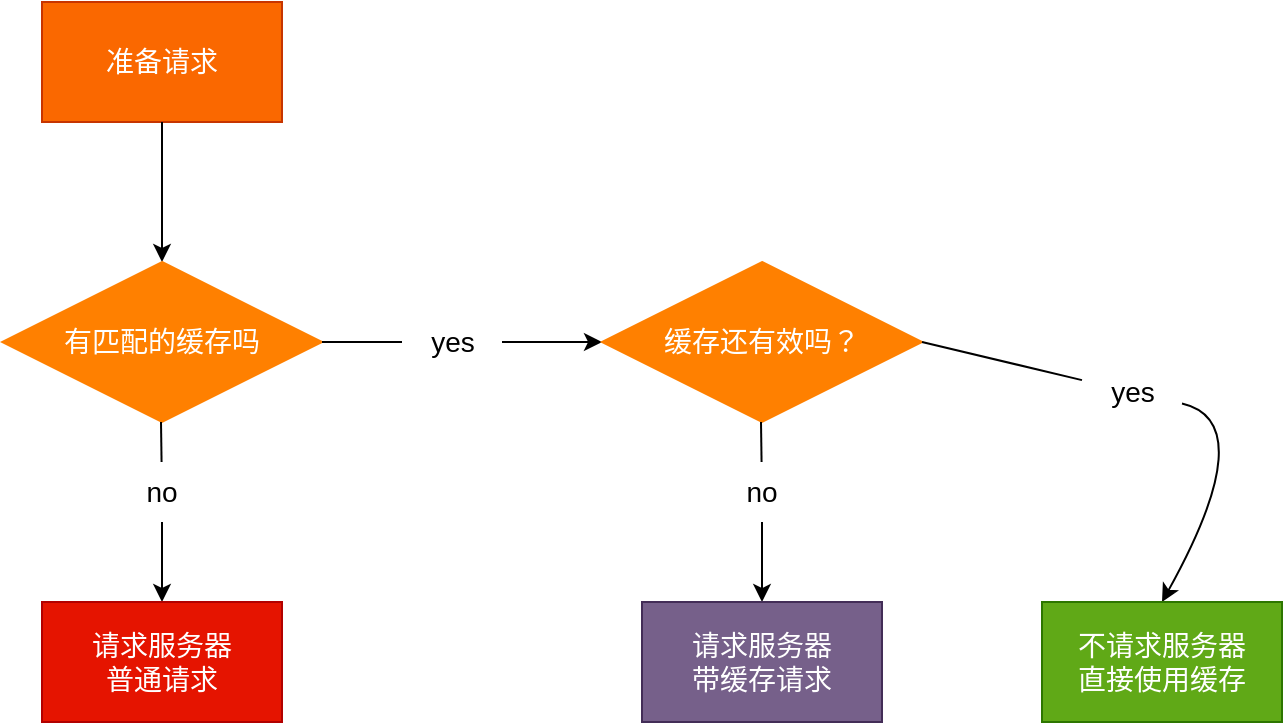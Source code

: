 <mxfile>
    <diagram id="m1VdqpOgQNLDK9On5Nq-" name="第 1 页">
        <mxGraphModel dx="857" dy="667" grid="0" gridSize="10" guides="1" tooltips="1" connect="1" arrows="1" fold="1" page="0" pageScale="1" pageWidth="827" pageHeight="1169" math="0" shadow="0">
            <root>
                <mxCell id="0"/>
                <mxCell id="1" parent="0"/>
                <mxCell id="5" value="&lt;font style=&quot;font-size: 14px;&quot; color=&quot;#ffffff&quot;&gt;准备请求&lt;/font&gt;" style="rounded=0;whiteSpace=wrap;html=1;labelBorderColor=none;strokeColor=#C73500;fillColor=#fa6800;fontColor=#000000;" parent="1" vertex="1">
                    <mxGeometry x="160" y="80" width="120" height="60" as="geometry"/>
                </mxCell>
                <mxCell id="6" value="" style="endArrow=classic;html=1;fontSize=14;fontColor=#FFFFFF;" parent="1" edge="1">
                    <mxGeometry width="50" height="50" relative="1" as="geometry">
                        <mxPoint x="220" y="140" as="sourcePoint"/>
                        <mxPoint x="220" y="210" as="targetPoint"/>
                    </mxGeometry>
                </mxCell>
                <mxCell id="7" value="有匹配的缓存吗" style="rhombus;whiteSpace=wrap;html=1;labelBorderColor=none;strokeColor=#FF8000;fontSize=14;fontColor=#FFFFFF;fillColor=#FF8000;" parent="1" vertex="1">
                    <mxGeometry x="140" y="210" width="160" height="80" as="geometry"/>
                </mxCell>
                <mxCell id="9" value="" style="endArrow=classic;html=1;fontSize=14;fontColor=#FFFFFF;startArrow=none;" parent="1" source="10" edge="1">
                    <mxGeometry width="50" height="50" relative="1" as="geometry">
                        <mxPoint x="219.5" y="290" as="sourcePoint"/>
                        <mxPoint x="220" y="380" as="targetPoint"/>
                    </mxGeometry>
                </mxCell>
                <mxCell id="11" value="" style="endArrow=none;html=1;fontSize=14;fontColor=#FFFFFF;" parent="1" target="10" edge="1">
                    <mxGeometry width="50" height="50" relative="1" as="geometry">
                        <mxPoint x="219.5" y="290" as="sourcePoint"/>
                        <mxPoint x="219.5" y="360" as="targetPoint"/>
                    </mxGeometry>
                </mxCell>
                <mxCell id="10" value="&lt;font color=&quot;#000000&quot;&gt;no&lt;/font&gt;" style="text;html=1;strokeColor=none;fillColor=none;align=center;verticalAlign=middle;whiteSpace=wrap;rounded=0;labelBorderColor=none;fontSize=14;fontColor=#FFFFFF;" parent="1" vertex="1">
                    <mxGeometry x="190" y="310" width="60" height="30" as="geometry"/>
                </mxCell>
                <mxCell id="12" value="&lt;font color=&quot;#ffffff&quot;&gt;&lt;span style=&quot;font-size: 14px;&quot;&gt;请求服务器&lt;br&gt;普通请求&lt;br&gt;&lt;/span&gt;&lt;/font&gt;" style="rounded=0;whiteSpace=wrap;html=1;labelBorderColor=none;strokeColor=#B20000;fillColor=#e51400;fontColor=#ffffff;" parent="1" vertex="1">
                    <mxGeometry x="160" y="380" width="120" height="60" as="geometry"/>
                </mxCell>
                <mxCell id="14" value="" style="endArrow=classic;html=1;fontSize=14;fontColor=#FFFFFF;startArrow=none;" parent="1" source="15" edge="1">
                    <mxGeometry width="50" height="50" relative="1" as="geometry">
                        <mxPoint x="300" y="250" as="sourcePoint"/>
                        <mxPoint x="440" y="250" as="targetPoint"/>
                    </mxGeometry>
                </mxCell>
                <mxCell id="16" value="" style="endArrow=none;html=1;fontSize=14;fontColor=#FFFFFF;" parent="1" target="15" edge="1">
                    <mxGeometry width="50" height="50" relative="1" as="geometry">
                        <mxPoint x="300" y="250" as="sourcePoint"/>
                        <mxPoint x="440" y="250" as="targetPoint"/>
                    </mxGeometry>
                </mxCell>
                <mxCell id="15" value="yes" style="text;html=1;align=center;verticalAlign=middle;resizable=0;points=[];autosize=1;strokeColor=none;fillColor=none;fontSize=14;fontColor=#000000;" parent="1" vertex="1">
                    <mxGeometry x="340" y="235" width="50" height="30" as="geometry"/>
                </mxCell>
                <mxCell id="17" value="缓存还有效吗？" style="rhombus;whiteSpace=wrap;html=1;labelBorderColor=none;strokeColor=#FF8000;fontSize=14;fontColor=#FFFFFF;fillColor=#FF8000;" parent="1" vertex="1">
                    <mxGeometry x="440" y="210" width="160" height="80" as="geometry"/>
                </mxCell>
                <mxCell id="21" value="" style="endArrow=classic;html=1;fontSize=14;fontColor=#FFFFFF;startArrow=none;" parent="1" source="23" edge="1">
                    <mxGeometry width="50" height="50" relative="1" as="geometry">
                        <mxPoint x="519.5" y="290" as="sourcePoint"/>
                        <mxPoint x="520" y="380" as="targetPoint"/>
                    </mxGeometry>
                </mxCell>
                <mxCell id="22" value="" style="endArrow=none;html=1;fontSize=14;fontColor=#FFFFFF;" parent="1" target="23" edge="1">
                    <mxGeometry width="50" height="50" relative="1" as="geometry">
                        <mxPoint x="519.5" y="290" as="sourcePoint"/>
                        <mxPoint x="519.5" y="360" as="targetPoint"/>
                    </mxGeometry>
                </mxCell>
                <mxCell id="23" value="&lt;font color=&quot;#000000&quot;&gt;no&lt;/font&gt;" style="text;html=1;strokeColor=none;fillColor=none;align=center;verticalAlign=middle;whiteSpace=wrap;rounded=0;labelBorderColor=none;fontSize=14;fontColor=#FFFFFF;" parent="1" vertex="1">
                    <mxGeometry x="490" y="310" width="60" height="30" as="geometry"/>
                </mxCell>
                <mxCell id="24" value="&lt;font color=&quot;#ffffff&quot;&gt;&lt;span style=&quot;font-size: 14px;&quot;&gt;请求服务器&lt;br&gt;带缓存请求&lt;br&gt;&lt;/span&gt;&lt;/font&gt;" style="rounded=0;whiteSpace=wrap;html=1;labelBorderColor=none;strokeColor=#432D57;fillColor=#76608a;fontColor=#ffffff;" parent="1" vertex="1">
                    <mxGeometry x="460" y="380" width="120" height="60" as="geometry"/>
                </mxCell>
                <mxCell id="25" value="" style="curved=1;endArrow=classic;html=1;fontSize=14;fontColor=#000000;startArrow=none;" parent="1" source="31" edge="1">
                    <mxGeometry width="50" height="50" relative="1" as="geometry">
                        <mxPoint x="600" y="250" as="sourcePoint"/>
                        <mxPoint x="720" y="380" as="targetPoint"/>
                        <Array as="points">
                            <mxPoint x="770" y="290"/>
                        </Array>
                    </mxGeometry>
                </mxCell>
                <mxCell id="30" value="&lt;font color=&quot;#ffffff&quot;&gt;&lt;span style=&quot;font-size: 14px;&quot;&gt;不请求服务器&lt;br&gt;直接使用缓存&lt;br&gt;&lt;/span&gt;&lt;/font&gt;" style="rounded=0;whiteSpace=wrap;html=1;labelBorderColor=none;strokeColor=#2D7600;fillColor=#60a917;fontColor=#ffffff;" parent="1" vertex="1">
                    <mxGeometry x="660" y="380" width="120" height="60" as="geometry"/>
                </mxCell>
                <mxCell id="32" value="" style="curved=1;endArrow=none;html=1;fontSize=14;fontColor=#000000;" parent="1" target="31" edge="1">
                    <mxGeometry width="50" height="50" relative="1" as="geometry">
                        <mxPoint x="600" y="250" as="sourcePoint"/>
                        <mxPoint x="720" y="380" as="targetPoint"/>
                        <Array as="points"/>
                    </mxGeometry>
                </mxCell>
                <mxCell id="31" value="yes" style="text;html=1;align=center;verticalAlign=middle;resizable=0;points=[];autosize=1;strokeColor=none;fillColor=none;fontSize=14;fontColor=#000000;" parent="1" vertex="1">
                    <mxGeometry x="680" y="260" width="50" height="30" as="geometry"/>
                </mxCell>
            </root>
        </mxGraphModel>
    </diagram>
    <diagram id="aoGX3NFs72oS_B2XKHhJ" name="第 2 页">
        <mxGraphModel dx="1257" dy="1067" grid="0" gridSize="10" guides="1" tooltips="1" connect="1" arrows="1" fold="1" page="0" pageScale="1" pageWidth="827" pageHeight="1169" math="0" shadow="0">
            <root>
                <mxCell id="0"/>
                <mxCell id="1" parent="0"/>
                <mxCell id="vIZW2UqK8FIFbixHzyCr-1" value="&lt;font color=&quot;#ffffff&quot;&gt;客户端&lt;/font&gt;" style="ellipse;whiteSpace=wrap;html=1;aspect=fixed;labelBackgroundColor=none;labelBorderColor=none;strokeColor=#2D7600;fontSize=14;fontColor=#ffffff;fillColor=#60a917;shadow=0;fillStyle=auto;fontFamily=Comic Sans MS;" parent="1" vertex="1">
                    <mxGeometry x="-146" y="-29" width="80" height="80" as="geometry"/>
                </mxCell>
                <mxCell id="vIZW2UqK8FIFbixHzyCr-2" value="" style="endArrow=none;html=1;fontFamily=Comic Sans MS;fontSize=14;fontColor=#FFFFFF;strokeWidth=2;" parent="1" edge="1">
                    <mxGeometry width="50" height="50" relative="1" as="geometry">
                        <mxPoint x="-104" y="480" as="sourcePoint"/>
                        <mxPoint x="-104.5" y="57" as="targetPoint"/>
                    </mxGeometry>
                </mxCell>
                <mxCell id="vIZW2UqK8FIFbixHzyCr-3" value="&lt;font color=&quot;#ffffff&quot;&gt;客户端&lt;/font&gt;" style="ellipse;whiteSpace=wrap;html=1;aspect=fixed;labelBackgroundColor=none;labelBorderColor=none;strokeColor=#006EAF;fontSize=14;fontColor=#ffffff;fillColor=#1ba1e2;shadow=0;fillStyle=auto;fontFamily=Comic Sans MS;" parent="1" vertex="1">
                    <mxGeometry x="10" y="-29" width="80" height="80" as="geometry"/>
                </mxCell>
                <mxCell id="vIZW2UqK8FIFbixHzyCr-4" value="" style="endArrow=none;html=1;fontFamily=Comic Sans MS;fontSize=14;fontColor=#FFFFFF;strokeWidth=2;" parent="1" edge="1">
                    <mxGeometry width="50" height="50" relative="1" as="geometry">
                        <mxPoint x="52" y="480" as="sourcePoint"/>
                        <mxPoint x="51.5" y="57" as="targetPoint"/>
                    </mxGeometry>
                </mxCell>
                <mxCell id="vIZW2UqK8FIFbixHzyCr-6" value="" style="endArrow=none;html=1;fontFamily=Comic Sans MS;fontSize=14;fontColor=#FFFFFF;strokeWidth=2;" parent="1" edge="1">
                    <mxGeometry width="50" height="50" relative="1" as="geometry">
                        <mxPoint x="370" y="480" as="sourcePoint"/>
                        <mxPoint x="372" y="50" as="targetPoint"/>
                    </mxGeometry>
                </mxCell>
                <mxCell id="vIZW2UqK8FIFbixHzyCr-7" value="服务器" style="rounded=0;whiteSpace=wrap;html=1;shadow=0;labelBackgroundColor=none;labelBorderColor=none;sketch=0;fillStyle=auto;strokeColor=#FF8000;fontFamily=Comic Sans MS;fontSize=14;fontColor=#FFFFFF;fillColor=#FF8000;" parent="1" vertex="1">
                    <mxGeometry x="310" y="-22.5" width="120" height="60" as="geometry"/>
                </mxCell>
                <mxCell id="vIZW2UqK8FIFbixHzyCr-8" value="" style="endArrow=classic;html=1;strokeWidth=2;fontFamily=Comic Sans MS;fontSize=14;fontColor=#FFFFFF;" parent="1" edge="1">
                    <mxGeometry width="50" height="50" relative="1" as="geometry">
                        <mxPoint x="50" y="120" as="sourcePoint"/>
                        <mxPoint x="370" y="120" as="targetPoint"/>
                    </mxGeometry>
                </mxCell>
                <mxCell id="vIZW2UqK8FIFbixHzyCr-9" value="&lt;font color=&quot;#000000&quot;&gt;没有缓存，普通请求&lt;/font&gt;" style="text;html=1;align=center;verticalAlign=middle;resizable=0;points=[];autosize=1;strokeColor=none;fillColor=none;fontSize=14;fontFamily=Comic Sans MS;fontColor=#FFFFFF;" parent="1" vertex="1">
                    <mxGeometry x="100" y="80" width="150" height="30" as="geometry"/>
                </mxCell>
                <mxCell id="vIZW2UqK8FIFbixHzyCr-10" value="" style="endArrow=classic;html=1;strokeWidth=2;fontFamily=Comic Sans MS;fontSize=14;fontColor=#000000;" parent="1" edge="1">
                    <mxGeometry width="50" height="50" relative="1" as="geometry">
                        <mxPoint x="370" y="240" as="sourcePoint"/>
                        <mxPoint x="50" y="240" as="targetPoint"/>
                    </mxGeometry>
                </mxCell>
                <mxCell id="vIZW2UqK8FIFbixHzyCr-11" value="&lt;div style=&quot;font-size: 13px;&quot;&gt;&lt;font style=&quot;font-size: 13px;&quot;&gt;Cache-Control: max-age-3600&lt;/font&gt;&lt;/div&gt;&lt;div style=&quot;font-size: 13px;&quot;&gt;&lt;font style=&quot;font-size: 13px;&quot;&gt;ETag: W/&quot;121-171CA289ebf&quot;&lt;/font&gt;&lt;/div&gt;&lt;div style=&quot;font-size: 13px;&quot;&gt;&lt;font style=&quot;font-size: 13px;&quot;&gt;Date: Tue Apr 16 2024 10:20:56 GMT&lt;/font&gt;&lt;/div&gt;&lt;div style=&quot;font-size: 13px;&quot;&gt;&lt;font style=&quot;font-size: 13px;&quot;&gt;Last-Modified: Tue Apr 16 2024 08:10:21 GMT&lt;/font&gt;&lt;/div&gt;" style="text;html=1;align=left;verticalAlign=middle;resizable=0;points=[];autosize=1;strokeColor=none;fillColor=none;fontSize=14;fontFamily=Comic Sans MS;fontColor=#000000;shadow=0;labelBackgroundColor=none;labelBorderColor=none;sketch=0;fillStyle=auto;" parent="1" vertex="1">
                    <mxGeometry x="65" y="160" width="310" height="80" as="geometry"/>
                </mxCell>
                <mxCell id="vIZW2UqK8FIFbixHzyCr-12" value="200 ok" style="text;html=1;align=center;verticalAlign=middle;resizable=0;points=[];autosize=1;strokeColor=none;fillColor=none;fontSize=13;fontFamily=Comic Sans MS;fontColor=#000000;" parent="1" vertex="1">
                    <mxGeometry x="180" y="240" width="70" height="30" as="geometry"/>
                </mxCell>
                <mxCell id="vIZW2UqK8FIFbixHzyCr-14" value="" style="rounded=1;whiteSpace=wrap;html=1;shadow=0;labelBackgroundColor=none;labelBorderColor=none;fillStyle=auto;fontFamily=Comic Sans MS;fontSize=13;direction=south;strokeWidth=2;glass=0;" parent="1" vertex="1">
                    <mxGeometry x="357" y="150" width="30" height="60" as="geometry"/>
                </mxCell>
                <mxCell id="vIZW2UqK8FIFbixHzyCr-15" value="处理请求" style="text;html=1;align=center;verticalAlign=middle;resizable=0;points=[];autosize=1;strokeColor=none;fillColor=none;fontSize=13;fontFamily=Comic Sans MS;fontColor=#000000;" parent="1" vertex="1">
                    <mxGeometry x="380" y="165" width="80" height="30" as="geometry"/>
                </mxCell>
                <mxCell id="vIZW2UqK8FIFbixHzyCr-16" value="" style="endArrow=classic;html=1;strokeWidth=2;fontFamily=Comic Sans MS;fontSize=13;fontColor=#000000;" parent="1" edge="1">
                    <mxGeometry width="50" height="50" relative="1" as="geometry">
                        <mxPoint x="50" y="280" as="sourcePoint"/>
                        <mxPoint x="-100" y="280" as="targetPoint"/>
                    </mxGeometry>
                </mxCell>
                <mxCell id="vIZW2UqK8FIFbixHzyCr-17" value="加入缓存" style="text;html=1;align=center;verticalAlign=middle;resizable=0;points=[];autosize=1;strokeColor=none;fillColor=none;fontSize=13;fontFamily=Comic Sans MS;fontColor=#000000;rounded=1;shadow=0;glass=0;labelBackgroundColor=none;labelBorderColor=none;sketch=0;fillStyle=auto;strokeWidth=2;" parent="1" vertex="1">
                    <mxGeometry x="-70" y="246" width="80" height="30" as="geometry"/>
                </mxCell>
                <mxCell id="vIZW2UqK8FIFbixHzyCr-18" value="" style="rounded=1;whiteSpace=wrap;html=1;shadow=0;labelBackgroundColor=none;labelBorderColor=none;fillStyle=auto;fontFamily=Comic Sans MS;fontSize=13;direction=south;strokeWidth=2;glass=0;" parent="1" vertex="1">
                    <mxGeometry x="-121" y="300" width="30" height="140" as="geometry"/>
                </mxCell>
                <mxCell id="vIZW2UqK8FIFbixHzyCr-19" value="" style="endArrow=classic;html=1;strokeWidth=2;fontFamily=Comic Sans MS;fontSize=13;fontColor=#000000;" parent="1" edge="1">
                    <mxGeometry width="50" height="50" relative="1" as="geometry">
                        <mxPoint x="50" y="318" as="sourcePoint"/>
                        <mxPoint x="-91" y="318" as="targetPoint"/>
                    </mxGeometry>
                </mxCell>
                <mxCell id="vIZW2UqK8FIFbixHzyCr-20" value="后续请求" style="text;html=1;align=center;verticalAlign=middle;resizable=0;points=[];autosize=1;strokeColor=none;fillColor=none;fontSize=13;fontFamily=Comic Sans MS;fontColor=#000000;rounded=1;shadow=0;glass=0;labelBackgroundColor=none;labelBorderColor=none;sketch=0;fillStyle=auto;strokeWidth=2;" parent="1" vertex="1">
                    <mxGeometry x="-61" y="290" width="80" height="30" as="geometry"/>
                </mxCell>
                <mxCell id="vIZW2UqK8FIFbixHzyCr-21" value="" style="endArrow=classic;html=1;strokeWidth=2;fontFamily=Comic Sans MS;fontSize=13;fontColor=#000000;" parent="1" edge="1">
                    <mxGeometry width="50" height="50" relative="1" as="geometry">
                        <mxPoint x="-90" y="354" as="sourcePoint"/>
                        <mxPoint x="50" y="354" as="targetPoint"/>
                    </mxGeometry>
                </mxCell>
                <mxCell id="vIZW2UqK8FIFbixHzyCr-22" value="从缓存中获取" style="text;html=1;align=center;verticalAlign=middle;resizable=0;points=[];autosize=1;strokeColor=none;fillColor=none;fontSize=13;fontFamily=Comic Sans MS;fontColor=#000000;" parent="1" vertex="1">
                    <mxGeometry x="-71" y="326" width="100" height="30" as="geometry"/>
                </mxCell>
                <mxCell id="vIZW2UqK8FIFbixHzyCr-26" value="" style="endArrow=classic;html=1;strokeWidth=2;fontFamily=Comic Sans MS;fontSize=13;fontColor=#000000;" parent="1" edge="1">
                    <mxGeometry width="50" height="50" relative="1" as="geometry">
                        <mxPoint x="50" y="388" as="sourcePoint"/>
                        <mxPoint x="-91" y="388" as="targetPoint"/>
                    </mxGeometry>
                </mxCell>
                <mxCell id="vIZW2UqK8FIFbixHzyCr-27" value="后续请求" style="text;html=1;align=center;verticalAlign=middle;resizable=0;points=[];autosize=1;strokeColor=none;fillColor=none;fontSize=13;fontFamily=Comic Sans MS;fontColor=#000000;rounded=1;shadow=0;glass=0;labelBackgroundColor=none;labelBorderColor=none;sketch=0;fillStyle=auto;strokeWidth=2;" parent="1" vertex="1">
                    <mxGeometry x="-61" y="360" width="80" height="30" as="geometry"/>
                </mxCell>
                <mxCell id="vIZW2UqK8FIFbixHzyCr-28" value="" style="endArrow=classic;html=1;strokeWidth=2;fontFamily=Comic Sans MS;fontSize=13;fontColor=#000000;" parent="1" edge="1">
                    <mxGeometry width="50" height="50" relative="1" as="geometry">
                        <mxPoint x="-90" y="420" as="sourcePoint"/>
                        <mxPoint x="50" y="420" as="targetPoint"/>
                    </mxGeometry>
                </mxCell>
                <mxCell id="vIZW2UqK8FIFbixHzyCr-29" value="从缓存中读取" style="text;html=1;align=center;verticalAlign=middle;resizable=0;points=[];autosize=1;strokeColor=none;fillColor=none;fontSize=13;fontFamily=Comic Sans MS;fontColor=#000000;rounded=1;shadow=0;glass=0;labelBackgroundColor=none;labelBorderColor=none;sketch=0;fillStyle=auto;strokeWidth=2;" parent="1" vertex="1">
                    <mxGeometry x="-71" y="393" width="100" height="30" as="geometry"/>
                </mxCell>
                <mxCell id="vIZW2UqK8FIFbixHzyCr-30" value="缓存的有效期" style="text;html=1;align=center;verticalAlign=middle;resizable=0;points=[];autosize=1;strokeColor=none;fillColor=none;fontSize=13;fontFamily=Comic Sans MS;fontColor=#000000;" parent="1" vertex="1">
                    <mxGeometry x="-221" y="340" width="100" height="30" as="geometry"/>
                </mxCell>
                <mxCell id="vIZW2UqK8FIFbixHzyCr-31" value="" style="endArrow=classic;html=1;strokeWidth=2;fontFamily=Comic Sans MS;fontSize=13;fontColor=#000000;" parent="1" edge="1">
                    <mxGeometry width="50" height="50" relative="1" as="geometry">
                        <mxPoint x="55" y="446" as="sourcePoint"/>
                        <mxPoint x="370" y="446" as="targetPoint"/>
                    </mxGeometry>
                </mxCell>
                <mxCell id="vIZW2UqK8FIFbixHzyCr-32" value="缓存失败" style="text;html=1;align=center;verticalAlign=middle;resizable=0;points=[];autosize=1;strokeColor=none;fillColor=none;fontSize=13;fontFamily=Comic Sans MS;fontColor=#000000;" parent="1" vertex="1">
                    <mxGeometry x="168" y="418" width="70" height="28" as="geometry"/>
                </mxCell>
                <mxCell id="vIZW2UqK8FIFbixHzyCr-33" value="此时不是普通请求，而是带缓存的请求" style="text;html=1;align=center;verticalAlign=middle;resizable=0;points=[];autosize=1;strokeColor=none;fillColor=none;fontSize=13;fontFamily=Comic Sans MS;fontColor=#000000;" parent="1" vertex="1">
                    <mxGeometry x="90" y="446" width="239" height="28" as="geometry"/>
                </mxCell>
            </root>
        </mxGraphModel>
    </diagram>
    <diagram id="U7O52fQQge7pJMN5Im6F" name="第 3 页">
        <mxGraphModel dx="1257" dy="1067" grid="0" gridSize="10" guides="1" tooltips="1" connect="1" arrows="1" fold="1" page="0" pageScale="1" pageWidth="827" pageHeight="1169" math="0" shadow="0">
            <root>
                <mxCell id="0"/>
                <mxCell id="1" parent="0"/>
                <mxCell id="xpK2wUTrN7mdVWj2I3Ce-1" value="&lt;font color=&quot;#ffffff&quot;&gt;客户端&lt;/font&gt;" style="ellipse;whiteSpace=wrap;html=1;aspect=fixed;labelBackgroundColor=none;labelBorderColor=none;strokeColor=#2D7600;fontSize=14;fontColor=#ffffff;fillColor=#60a917;shadow=0;fillStyle=auto;fontFamily=Comic Sans MS;" parent="1" vertex="1">
                    <mxGeometry x="-146" y="-29" width="80" height="80" as="geometry"/>
                </mxCell>
                <mxCell id="xpK2wUTrN7mdVWj2I3Ce-2" value="" style="endArrow=none;html=1;fontFamily=Comic Sans MS;fontSize=14;fontColor=#FFFFFF;strokeWidth=2;" parent="1" edge="1">
                    <mxGeometry width="50" height="50" relative="1" as="geometry">
                        <mxPoint x="-104" y="540" as="sourcePoint"/>
                        <mxPoint x="-104.5" y="57" as="targetPoint"/>
                    </mxGeometry>
                </mxCell>
                <mxCell id="xpK2wUTrN7mdVWj2I3Ce-3" value="&lt;font color=&quot;#ffffff&quot;&gt;客户端&lt;/font&gt;" style="ellipse;whiteSpace=wrap;html=1;aspect=fixed;labelBackgroundColor=none;labelBorderColor=none;strokeColor=#006EAF;fontSize=14;fontColor=#ffffff;fillColor=#1ba1e2;shadow=0;fillStyle=auto;fontFamily=Comic Sans MS;" parent="1" vertex="1">
                    <mxGeometry x="10" y="-29" width="80" height="80" as="geometry"/>
                </mxCell>
                <mxCell id="xpK2wUTrN7mdVWj2I3Ce-4" value="" style="endArrow=none;html=1;fontFamily=Comic Sans MS;fontSize=14;fontColor=#FFFFFF;strokeWidth=2;" parent="1" edge="1">
                    <mxGeometry width="50" height="50" relative="1" as="geometry">
                        <mxPoint x="52" y="540" as="sourcePoint"/>
                        <mxPoint x="51.5" y="57" as="targetPoint"/>
                    </mxGeometry>
                </mxCell>
                <mxCell id="xpK2wUTrN7mdVWj2I3Ce-5" value="" style="endArrow=none;html=1;fontFamily=Comic Sans MS;fontSize=14;fontColor=#FFFFFF;strokeWidth=2;startArrow=none;" parent="1" source="xpK2wUTrN7mdVWj2I3Ce-12" edge="1">
                    <mxGeometry width="50" height="50" relative="1" as="geometry">
                        <mxPoint x="370" y="480" as="sourcePoint"/>
                        <mxPoint x="372" y="50" as="targetPoint"/>
                    </mxGeometry>
                </mxCell>
                <mxCell id="xpK2wUTrN7mdVWj2I3Ce-6" value="服务器" style="rounded=0;whiteSpace=wrap;html=1;shadow=0;labelBackgroundColor=none;labelBorderColor=none;sketch=0;fillStyle=auto;strokeColor=#FF8000;fontFamily=Comic Sans MS;fontSize=14;fontColor=#FFFFFF;fillColor=#FF8000;" parent="1" vertex="1">
                    <mxGeometry x="310" y="-22.5" width="120" height="60" as="geometry"/>
                </mxCell>
                <mxCell id="xpK2wUTrN7mdVWj2I3Ce-7" value="" style="endArrow=classic;html=1;strokeWidth=2;fontFamily=Comic Sans MS;fontSize=14;fontColor=#FFFFFF;" parent="1" edge="1">
                    <mxGeometry width="50" height="50" relative="1" as="geometry">
                        <mxPoint x="49.5" y="79" as="sourcePoint"/>
                        <mxPoint x="369.5" y="79" as="targetPoint"/>
                    </mxGeometry>
                </mxCell>
                <mxCell id="xpK2wUTrN7mdVWj2I3Ce-8" value="&lt;font color=&quot;#000000&quot;&gt;没有缓存，普通请求&lt;/font&gt;" style="text;html=1;align=center;verticalAlign=middle;resizable=0;points=[];autosize=1;strokeColor=none;fillColor=none;fontSize=14;fontFamily=Comic Sans MS;fontColor=#FFFFFF;" parent="1" vertex="1">
                    <mxGeometry x="134" y="51" width="150" height="30" as="geometry"/>
                </mxCell>
                <mxCell id="xpK2wUTrN7mdVWj2I3Ce-9" value="" style="endArrow=classic;html=1;strokeWidth=2;fontFamily=Comic Sans MS;fontSize=14;fontColor=#000000;" parent="1" edge="1">
                    <mxGeometry width="50" height="50" relative="1" as="geometry">
                        <mxPoint x="369" y="164" as="sourcePoint"/>
                        <mxPoint x="49" y="164" as="targetPoint"/>
                    </mxGeometry>
                </mxCell>
                <mxCell id="xpK2wUTrN7mdVWj2I3Ce-10" value="&lt;div style=&quot;font-size: 13px;&quot;&gt;&lt;font face=&quot;Helvetica&quot; style=&quot;font-size: 13px;&quot;&gt;Cache-Control: max-age-3600&lt;/font&gt;&lt;/div&gt;&lt;div style=&quot;font-size: 13px;&quot;&gt;&lt;font face=&quot;Helvetica&quot; style=&quot;font-size: 13px;&quot;&gt;ETag: W/&quot;121-171CA289ebf&quot;&lt;/font&gt;&lt;/div&gt;&lt;div style=&quot;font-size: 13px;&quot;&gt;&lt;font face=&quot;Helvetica&quot; style=&quot;font-size: 13px;&quot;&gt;Date: Tue Apr 16 2024 10:20:56 GMT&lt;/font&gt;&lt;/div&gt;&lt;div style=&quot;font-size: 13px;&quot;&gt;&lt;font face=&quot;Helvetica&quot; style=&quot;font-size: 13px;&quot;&gt;Last-Modified: Tue Apr 16 2024 08:10:21 GMT&lt;/font&gt;&lt;/div&gt;" style="text;html=1;align=left;verticalAlign=middle;resizable=0;points=[];autosize=1;strokeColor=none;fillColor=none;fontSize=14;fontFamily=Comic Sans MS;fontColor=#000000;shadow=0;labelBackgroundColor=none;labelBorderColor=none;sketch=0;fillStyle=auto;" parent="1" vertex="1">
                    <mxGeometry x="64" y="86" width="285" height="77" as="geometry"/>
                </mxCell>
                <mxCell id="xpK2wUTrN7mdVWj2I3Ce-11" value="200 ok" style="text;html=1;align=center;verticalAlign=middle;resizable=0;points=[];autosize=1;strokeColor=none;fillColor=none;fontSize=13;fontFamily=Comic Sans MS;fontColor=#000000;" parent="1" vertex="1">
                    <mxGeometry x="168" y="164" width="70" height="30" as="geometry"/>
                </mxCell>
                <mxCell id="xpK2wUTrN7mdVWj2I3Ce-13" value="处理请求" style="text;html=1;align=center;verticalAlign=middle;resizable=0;points=[];autosize=1;strokeColor=none;fillColor=none;fontSize=13;fontFamily=Comic Sans MS;fontColor=#000000;" parent="1" vertex="1">
                    <mxGeometry x="388" y="103" width="80" height="30" as="geometry"/>
                </mxCell>
                <mxCell id="xpK2wUTrN7mdVWj2I3Ce-14" value="" style="endArrow=classic;html=1;strokeWidth=2;fontFamily=Comic Sans MS;fontSize=13;fontColor=#000000;" parent="1" edge="1">
                    <mxGeometry width="50" height="50" relative="1" as="geometry">
                        <mxPoint x="49" y="182" as="sourcePoint"/>
                        <mxPoint x="-101" y="182" as="targetPoint"/>
                    </mxGeometry>
                </mxCell>
                <mxCell id="xpK2wUTrN7mdVWj2I3Ce-15" value="加入缓存" style="text;html=1;align=center;verticalAlign=middle;resizable=0;points=[];autosize=1;strokeColor=none;fillColor=none;fontSize=13;fontFamily=Comic Sans MS;fontColor=#000000;rounded=1;shadow=0;glass=0;labelBackgroundColor=none;labelBorderColor=none;sketch=0;fillStyle=auto;strokeWidth=2;" parent="1" vertex="1">
                    <mxGeometry x="-66" y="157" width="80" height="30" as="geometry"/>
                </mxCell>
                <mxCell id="xpK2wUTrN7mdVWj2I3Ce-16" value="" style="rounded=1;whiteSpace=wrap;html=1;shadow=0;labelBackgroundColor=none;labelBorderColor=none;fillStyle=auto;fontFamily=Comic Sans MS;fontSize=13;direction=south;strokeWidth=2;glass=0;" parent="1" vertex="1">
                    <mxGeometry x="-121" y="194" width="30" height="66" as="geometry"/>
                </mxCell>
                <mxCell id="xpK2wUTrN7mdVWj2I3Ce-17" value="" style="endArrow=classic;html=1;strokeWidth=2;fontFamily=Comic Sans MS;fontSize=13;fontColor=#000000;" parent="1" edge="1">
                    <mxGeometry width="50" height="50" relative="1" as="geometry">
                        <mxPoint x="50" y="215" as="sourcePoint"/>
                        <mxPoint x="-91" y="215" as="targetPoint"/>
                    </mxGeometry>
                </mxCell>
                <mxCell id="xpK2wUTrN7mdVWj2I3Ce-18" value="后续请求" style="text;html=1;align=center;verticalAlign=middle;resizable=0;points=[];autosize=1;strokeColor=none;fillColor=none;fontSize=13;fontFamily=Comic Sans MS;fontColor=#000000;rounded=1;shadow=0;glass=0;labelBackgroundColor=none;labelBorderColor=none;sketch=0;fillStyle=auto;strokeWidth=2;" parent="1" vertex="1">
                    <mxGeometry x="-61" y="187" width="80" height="30" as="geometry"/>
                </mxCell>
                <mxCell id="xpK2wUTrN7mdVWj2I3Ce-19" value="" style="endArrow=classic;html=1;strokeWidth=2;fontFamily=Comic Sans MS;fontSize=13;fontColor=#000000;" parent="1" edge="1">
                    <mxGeometry width="50" height="50" relative="1" as="geometry">
                        <mxPoint x="-89" y="245" as="sourcePoint"/>
                        <mxPoint x="51" y="245" as="targetPoint"/>
                    </mxGeometry>
                </mxCell>
                <mxCell id="xpK2wUTrN7mdVWj2I3Ce-20" value="从缓存中获取" style="text;html=1;align=center;verticalAlign=middle;resizable=0;points=[];autosize=1;strokeColor=none;fillColor=none;fontSize=13;fontFamily=Comic Sans MS;fontColor=#000000;" parent="1" vertex="1">
                    <mxGeometry x="-70" y="217" width="100" height="30" as="geometry"/>
                </mxCell>
                <mxCell id="xpK2wUTrN7mdVWj2I3Ce-25" value="缓存的有效期" style="text;html=1;align=center;verticalAlign=middle;resizable=0;points=[];autosize=1;strokeColor=none;fillColor=none;fontSize=13;fontFamily=Comic Sans MS;fontColor=#000000;" parent="1" vertex="1">
                    <mxGeometry x="-215" y="212" width="100" height="30" as="geometry"/>
                </mxCell>
                <mxCell id="xpK2wUTrN7mdVWj2I3Ce-26" value="" style="endArrow=classic;html=1;strokeWidth=2;fontFamily=Comic Sans MS;fontSize=13;fontColor=#000000;" parent="1" edge="1">
                    <mxGeometry width="50" height="50" relative="1" as="geometry">
                        <mxPoint x="51.5" y="267" as="sourcePoint"/>
                        <mxPoint x="366.5" y="267" as="targetPoint"/>
                    </mxGeometry>
                </mxCell>
                <mxCell id="xpK2wUTrN7mdVWj2I3Ce-29" value="" style="endArrow=none;html=1;fontFamily=Comic Sans MS;fontSize=14;fontColor=#FFFFFF;strokeWidth=2;" parent="1" target="xpK2wUTrN7mdVWj2I3Ce-12" edge="1">
                    <mxGeometry width="50" height="50" relative="1" as="geometry">
                        <mxPoint x="370" y="540" as="sourcePoint"/>
                        <mxPoint x="372" y="50" as="targetPoint"/>
                    </mxGeometry>
                </mxCell>
                <mxCell id="xpK2wUTrN7mdVWj2I3Ce-12" value="" style="rounded=1;whiteSpace=wrap;html=1;shadow=0;labelBackgroundColor=none;labelBorderColor=none;fillStyle=auto;fontFamily=Comic Sans MS;fontSize=13;direction=south;strokeWidth=2;glass=0;" parent="1" vertex="1">
                    <mxGeometry x="355" y="92" width="30" height="60" as="geometry"/>
                </mxCell>
                <mxCell id="xpK2wUTrN7mdVWj2I3Ce-32" value="&lt;div&gt;&lt;font face=&quot;Helvetica&quot;&gt;If-Modified-Since: Tue Apr 16 2024 08:10:21 GMT&lt;/font&gt;&lt;/div&gt;&lt;div&gt;&lt;font face=&quot;Helvetica&quot;&gt;If-None-Match: W/&quot;121-171CA289ebf&quot;&lt;/font&gt;&lt;/div&gt;" style="text;html=1;align=left;verticalAlign=middle;resizable=0;points=[];autosize=1;strokeColor=none;fillColor=none;fontSize=13;fontFamily=Comic Sans MS;fontColor=#000000;" parent="1" vertex="1">
                    <mxGeometry x="59" y="224" width="305" height="44" as="geometry"/>
                </mxCell>
                <mxCell id="xpK2wUTrN7mdVWj2I3Ce-33" value="缓存失效" style="text;html=1;align=center;verticalAlign=middle;resizable=0;points=[];autosize=1;strokeColor=none;fillColor=none;fontSize=13;fontFamily=Helvetica;fontColor=#000000;" parent="1" vertex="1">
                    <mxGeometry x="171.5" y="264" width="70" height="28" as="geometry"/>
                </mxCell>
                <mxCell id="xpK2wUTrN7mdVWj2I3Ce-34" value="" style="endArrow=classic;html=1;strokeWidth=2;fontFamily=Comic Sans MS;fontSize=14;fontColor=#000000;" parent="1" edge="1">
                    <mxGeometry width="50" height="50" relative="1" as="geometry">
                        <mxPoint x="371.5" y="381" as="sourcePoint"/>
                        <mxPoint x="51.5" y="381" as="targetPoint"/>
                    </mxGeometry>
                </mxCell>
                <mxCell id="xpK2wUTrN7mdVWj2I3Ce-35" value="&lt;div style=&quot;font-size: 13px;&quot;&gt;&lt;font face=&quot;Helvetica&quot; style=&quot;font-size: 13px;&quot;&gt;Cache-Control: max-age-3600&lt;/font&gt;&lt;/div&gt;&lt;div style=&quot;font-size: 13px;&quot;&gt;&lt;font face=&quot;Helvetica&quot; style=&quot;font-size: 13px;&quot;&gt;ETag: W/&quot;121-171CA289ebf&quot;&lt;/font&gt;&lt;/div&gt;&lt;div style=&quot;font-size: 13px;&quot;&gt;&lt;font face=&quot;Helvetica&quot; style=&quot;font-size: 13px;&quot;&gt;Date: Tue Apr 16 2024 10:20:56 GMT&lt;/font&gt;&lt;/div&gt;&lt;div style=&quot;font-size: 13px;&quot;&gt;&lt;font face=&quot;Helvetica&quot; style=&quot;font-size: 13px;&quot;&gt;Last-Modified: Tue Apr 16 2024 08:10:21 GMT&lt;/font&gt;&lt;/div&gt;" style="text;html=1;align=left;verticalAlign=middle;resizable=0;points=[];autosize=1;strokeColor=none;fillColor=none;fontSize=14;fontFamily=Comic Sans MS;fontColor=#000000;shadow=0;labelBackgroundColor=none;labelBorderColor=none;sketch=0;fillStyle=auto;" parent="1" vertex="1">
                    <mxGeometry x="66.5" y="303" width="285" height="77" as="geometry"/>
                </mxCell>
                <mxCell id="xpK2wUTrN7mdVWj2I3Ce-36" value="304 Not&amp;nbsp;Modified（不会包含响应体）" style="text;html=1;align=center;verticalAlign=middle;resizable=0;points=[];autosize=1;strokeColor=none;fillColor=none;fontSize=13;fontFamily=Helvetica;fontColor=#000000;" parent="1" vertex="1">
                    <mxGeometry x="83" y="380" width="240" height="30" as="geometry"/>
                </mxCell>
                <mxCell id="xpK2wUTrN7mdVWj2I3Ce-38" value="" style="endArrow=classic;html=1;strokeWidth=2;fontFamily=Helvetica;fontSize=13;fontColor=#000000;" parent="1" edge="1">
                    <mxGeometry width="50" height="50" relative="1" as="geometry">
                        <mxPoint x="50" y="378" as="sourcePoint"/>
                        <mxPoint x="50" y="398" as="targetPoint"/>
                        <Array as="points">
                            <mxPoint x="-103" y="388"/>
                        </Array>
                    </mxGeometry>
                </mxCell>
                <mxCell id="xpK2wUTrN7mdVWj2I3Ce-39" value="继续使用缓存内容" style="text;html=1;align=center;verticalAlign=middle;resizable=0;points=[];autosize=1;strokeColor=none;fillColor=none;fontSize=13;fontFamily=Helvetica;fontColor=#000000;rounded=1;shadow=0;glass=0;labelBackgroundColor=none;labelBorderColor=none;sketch=0;fillStyle=auto;strokeWidth=2;" parent="1" vertex="1">
                    <mxGeometry x="-91" y="352" width="122" height="28" as="geometry"/>
                </mxCell>
                <mxCell id="xpK2wUTrN7mdVWj2I3Ce-40" value="" style="endArrow=classic;html=1;strokeWidth=2;fontFamily=Comic Sans MS;fontSize=13;fontColor=#000000;" parent="1" edge="1">
                    <mxGeometry width="50" height="50" relative="1" as="geometry">
                        <mxPoint x="49" y="434" as="sourcePoint"/>
                        <mxPoint x="-101" y="434" as="targetPoint"/>
                    </mxGeometry>
                </mxCell>
                <mxCell id="xpK2wUTrN7mdVWj2I3Ce-41" value="延长缓存有效期" style="text;html=1;align=center;verticalAlign=middle;resizable=0;points=[];autosize=1;strokeColor=none;fillColor=none;fontSize=13;fontFamily=Comic Sans MS;fontColor=#000000;rounded=1;shadow=0;glass=0;labelBackgroundColor=none;labelBorderColor=none;sketch=0;fillStyle=auto;strokeWidth=2;" parent="1" vertex="1">
                    <mxGeometry x="-75" y="407" width="110" height="30" as="geometry"/>
                </mxCell>
                <mxCell id="xpK2wUTrN7mdVWj2I3Ce-42" value="" style="rounded=1;whiteSpace=wrap;html=1;shadow=0;labelBackgroundColor=none;labelBorderColor=none;fillStyle=auto;fontFamily=Comic Sans MS;fontSize=13;direction=south;strokeWidth=2;glass=0;" parent="1" vertex="1">
                    <mxGeometry x="-121" y="446" width="30" height="66" as="geometry"/>
                </mxCell>
                <mxCell id="xpK2wUTrN7mdVWj2I3Ce-43" value="" style="endArrow=classic;html=1;strokeWidth=2;fontFamily=Comic Sans MS;fontSize=13;fontColor=#000000;" parent="1" edge="1">
                    <mxGeometry width="50" height="50" relative="1" as="geometry">
                        <mxPoint x="50" y="467" as="sourcePoint"/>
                        <mxPoint x="-91" y="467" as="targetPoint"/>
                    </mxGeometry>
                </mxCell>
                <mxCell id="xpK2wUTrN7mdVWj2I3Ce-44" value="后续请求" style="text;html=1;align=center;verticalAlign=middle;resizable=0;points=[];autosize=1;strokeColor=none;fillColor=none;fontSize=13;fontFamily=Comic Sans MS;fontColor=#000000;rounded=1;shadow=0;glass=0;labelBackgroundColor=none;labelBorderColor=none;sketch=0;fillStyle=auto;strokeWidth=2;" parent="1" vertex="1">
                    <mxGeometry x="-61" y="439" width="80" height="30" as="geometry"/>
                </mxCell>
                <mxCell id="xpK2wUTrN7mdVWj2I3Ce-45" value="" style="endArrow=classic;html=1;strokeWidth=2;fontFamily=Comic Sans MS;fontSize=13;fontColor=#000000;" parent="1" edge="1">
                    <mxGeometry width="50" height="50" relative="1" as="geometry">
                        <mxPoint x="-89" y="497" as="sourcePoint"/>
                        <mxPoint x="51" y="497" as="targetPoint"/>
                    </mxGeometry>
                </mxCell>
                <mxCell id="xpK2wUTrN7mdVWj2I3Ce-46" value="从缓存中获取" style="text;html=1;align=center;verticalAlign=middle;resizable=0;points=[];autosize=1;strokeColor=none;fillColor=none;fontSize=13;fontFamily=Comic Sans MS;fontColor=#000000;" parent="1" vertex="1">
                    <mxGeometry x="-70" y="469" width="100" height="30" as="geometry"/>
                </mxCell>
                <mxCell id="xpK2wUTrN7mdVWj2I3Ce-47" value="缓存的有效期" style="text;html=1;align=center;verticalAlign=middle;resizable=0;points=[];autosize=1;strokeColor=none;fillColor=none;fontSize=13;fontFamily=Comic Sans MS;fontColor=#000000;" parent="1" vertex="1">
                    <mxGeometry x="-215" y="464" width="100" height="30" as="geometry"/>
                </mxCell>
            </root>
        </mxGraphModel>
    </diagram>
    <diagram id="N2FGvgw5ee-TjBHXDEQV" name="第 4 页">
        <mxGraphModel dx="857" dy="1067" grid="0" gridSize="10" guides="1" tooltips="1" connect="1" arrows="1" fold="1" page="0" pageScale="1" pageWidth="827" pageHeight="1169" math="0" shadow="0">
            <root>
                <mxCell id="0"/>
                <mxCell id="1" parent="0"/>
                <mxCell id="QBEMsfTX2ym_prqhwjOu-1" value="&lt;font color=&quot;#ffffff&quot;&gt;收到服务器响应&lt;/font&gt;" style="rounded=0;whiteSpace=wrap;html=1;fillColor=#fa6800;strokeColor=#C73500;fontColor=#000000;glass=0;" parent="1" vertex="1">
                    <mxGeometry x="280" y="-160" width="120" height="40" as="geometry"/>
                </mxCell>
                <mxCell id="QBEMsfTX2ym_prqhwjOu-2" value="" style="endArrow=classic;html=1;fontColor=#FFFFFF;entryX=0.5;entryY=0;entryDx=0;entryDy=0;" parent="1" target="QBEMsfTX2ym_prqhwjOu-3" edge="1">
                    <mxGeometry width="50" height="50" relative="1" as="geometry">
                        <mxPoint x="340" y="-120" as="sourcePoint"/>
                        <mxPoint x="340" y="-40" as="targetPoint"/>
                    </mxGeometry>
                </mxCell>
                <mxCell id="QBEMsfTX2ym_prqhwjOu-3" value="&lt;font color=&quot;#ffffff&quot;&gt;有max-age吗&lt;/font&gt;" style="rhombus;whiteSpace=wrap;html=1;glass=0;sketch=0;fontColor=#000000;fillColor=#fa6800;strokeColor=#C73500;" parent="1" vertex="1">
                    <mxGeometry x="285" y="-80" width="110" height="70" as="geometry"/>
                </mxCell>
                <mxCell id="QBEMsfTX2ym_prqhwjOu-4" value="" style="endArrow=classic;html=1;fontColor=#FFFFFF;" parent="1" edge="1">
                    <mxGeometry width="50" height="50" relative="1" as="geometry">
                        <mxPoint x="398" y="-44" as="sourcePoint"/>
                        <mxPoint x="488" y="-44" as="targetPoint"/>
                    </mxGeometry>
                </mxCell>
                <mxCell id="QBEMsfTX2ym_prqhwjOu-17" style="edgeStyle=orthogonalEdgeStyle;curved=1;html=1;entryX=0.5;entryY=0;entryDx=0;entryDy=0;fontColor=#000000;" parent="1" source="QBEMsfTX2ym_prqhwjOu-5" target="QBEMsfTX2ym_prqhwjOu-15" edge="1">
                    <mxGeometry relative="1" as="geometry"/>
                </mxCell>
                <mxCell id="QBEMsfTX2ym_prqhwjOu-5" value="&lt;font color=&quot;#ffffff&quot;&gt;有Date字段吗&lt;/font&gt;" style="rhombus;whiteSpace=wrap;html=1;glass=0;sketch=0;fontColor=#000000;fillColor=#fa6800;strokeColor=#C73500;" parent="1" vertex="1">
                    <mxGeometry x="490" y="-80" width="110" height="70" as="geometry"/>
                </mxCell>
                <mxCell id="QBEMsfTX2ym_prqhwjOu-7" value="&lt;font color=&quot;#000000&quot;&gt;yes&lt;/font&gt;" style="text;html=1;align=center;verticalAlign=middle;resizable=0;points=[];autosize=1;strokeColor=none;fillColor=none;fontColor=#FFFFFF;" parent="1" vertex="1">
                    <mxGeometry x="410" y="-75" width="40" height="30" as="geometry"/>
                </mxCell>
                <mxCell id="QBEMsfTX2ym_prqhwjOu-9" value="" style="endArrow=classic;html=1;fontColor=#FFFFFF;entryX=0.5;entryY=0;entryDx=0;entryDy=0;" parent="1" target="QBEMsfTX2ym_prqhwjOu-10" edge="1">
                    <mxGeometry width="50" height="50" relative="1" as="geometry">
                        <mxPoint x="340" y="-10" as="sourcePoint"/>
                        <mxPoint x="339" y="27.33" as="targetPoint"/>
                    </mxGeometry>
                </mxCell>
                <mxCell id="QBEMsfTX2ym_prqhwjOu-23" style="edgeStyle=orthogonalEdgeStyle;curved=1;html=1;entryX=0.5;entryY=0;entryDx=0;entryDy=0;fontColor=#000000;" parent="1" source="QBEMsfTX2ym_prqhwjOu-10" target="QBEMsfTX2ym_prqhwjOu-22" edge="1">
                    <mxGeometry relative="1" as="geometry"/>
                </mxCell>
                <mxCell id="QBEMsfTX2ym_prqhwjOu-27" style="edgeStyle=orthogonalEdgeStyle;curved=1;html=1;entryX=0;entryY=0.5;entryDx=0;entryDy=0;fontColor=#000000;" parent="1" source="QBEMsfTX2ym_prqhwjOu-10" target="QBEMsfTX2ym_prqhwjOu-26" edge="1">
                    <mxGeometry relative="1" as="geometry"/>
                </mxCell>
                <mxCell id="QBEMsfTX2ym_prqhwjOu-10" value="&lt;font color=&quot;#ffffff&quot;&gt;有Last-Modified字段吗&lt;/font&gt;" style="rhombus;whiteSpace=wrap;html=1;glass=0;sketch=0;fontColor=#000000;fillColor=#fa6800;strokeColor=#C73500;" parent="1" vertex="1">
                    <mxGeometry x="252.5" y="40" width="175" height="70" as="geometry"/>
                </mxCell>
                <mxCell id="QBEMsfTX2ym_prqhwjOu-12" value="" style="endArrow=classic;html=1;fontColor=#000000;exitX=1;exitY=0.5;exitDx=0;exitDy=0;edgeStyle=orthogonalEdgeStyle;curved=1;entryX=0.5;entryY=0;entryDx=0;entryDy=0;" parent="1" source="QBEMsfTX2ym_prqhwjOu-5" target="QBEMsfTX2ym_prqhwjOu-18" edge="1">
                    <mxGeometry width="50" height="50" relative="1" as="geometry">
                        <mxPoint x="600" y="-40" as="sourcePoint"/>
                        <mxPoint x="820" y="30" as="targetPoint"/>
                    </mxGeometry>
                </mxCell>
                <mxCell id="QBEMsfTX2ym_prqhwjOu-13" value="no" style="text;html=1;align=center;verticalAlign=middle;resizable=0;points=[];autosize=1;strokeColor=none;fillColor=none;fontColor=#000000;glass=0;sketch=0;" parent="1" vertex="1">
                    <mxGeometry x="340" width="40" height="30" as="geometry"/>
                </mxCell>
                <mxCell id="QBEMsfTX2ym_prqhwjOu-15" value="过期时间&lt;br&gt;当前时间 + max-age" style="rounded=0;whiteSpace=wrap;html=1;glass=0;sketch=0;fontColor=#ffffff;fillColor=#60a917;strokeColor=#2D7600;" parent="1" vertex="1">
                    <mxGeometry x="477.5" y="50" width="135" height="60" as="geometry"/>
                </mxCell>
                <mxCell id="QBEMsfTX2ym_prqhwjOu-18" value="过期时间&lt;br&gt;Date + max-age" style="rounded=0;whiteSpace=wrap;html=1;glass=0;sketch=0;fontColor=#ffffff;fillColor=#60a917;strokeColor=#2D7600;" parent="1" vertex="1">
                    <mxGeometry x="680" y="50" width="135" height="60" as="geometry"/>
                </mxCell>
                <mxCell id="QBEMsfTX2ym_prqhwjOu-19" value="no" style="text;html=1;align=center;verticalAlign=middle;resizable=0;points=[];autosize=1;strokeColor=none;fillColor=none;fontColor=#000000;glass=0;sketch=0;" parent="1" vertex="1">
                    <mxGeometry x="550" width="40" height="30" as="geometry"/>
                </mxCell>
                <mxCell id="QBEMsfTX2ym_prqhwjOu-20" value="&lt;font color=&quot;#000000&quot;&gt;yes&lt;/font&gt;" style="text;html=1;align=center;verticalAlign=middle;resizable=0;points=[];autosize=1;strokeColor=none;fillColor=none;fontColor=#FFFFFF;" parent="1" vertex="1">
                    <mxGeometry x="684" y="-56" width="40" height="30" as="geometry"/>
                </mxCell>
                <mxCell id="QBEMsfTX2ym_prqhwjOu-22" value="不缓存" style="rounded=1;whiteSpace=wrap;html=1;glass=0;sketch=0;fontColor=#ffffff;fillColor=#e51400;strokeColor=#B20000;" parent="1" vertex="1">
                    <mxGeometry x="280" y="150" width="120" height="50" as="geometry"/>
                </mxCell>
                <mxCell id="QBEMsfTX2ym_prqhwjOu-24" value="no" style="text;html=1;align=center;verticalAlign=middle;resizable=0;points=[];autosize=1;strokeColor=none;fillColor=none;fontColor=#000000;glass=0;sketch=0;" parent="1" vertex="1">
                    <mxGeometry x="340" y="110" width="40" height="30" as="geometry"/>
                </mxCell>
                <mxCell id="QBEMsfTX2ym_prqhwjOu-26" value="过期时间：&lt;br&gt;(当前时间 - Last-Modified) / 10 作为max-age" style="rounded=0;whiteSpace=wrap;html=1;glass=0;sketch=0;fontColor=#ffffff;fillColor=#60a917;strokeColor=#2D7600;" parent="1" vertex="1">
                    <mxGeometry x="477.5" y="140" width="292.5" height="60" as="geometry"/>
                </mxCell>
                <mxCell id="QBEMsfTX2ym_prqhwjOu-28" value="&lt;font color=&quot;#000000&quot;&gt;yes&lt;/font&gt;" style="text;html=1;align=center;verticalAlign=middle;resizable=0;points=[];autosize=1;strokeColor=none;fillColor=none;fontColor=#FFFFFF;" parent="1" vertex="1">
                    <mxGeometry x="427.5" y="100" width="40" height="30" as="geometry"/>
                </mxCell>
            </root>
        </mxGraphModel>
    </diagram>
</mxfile>